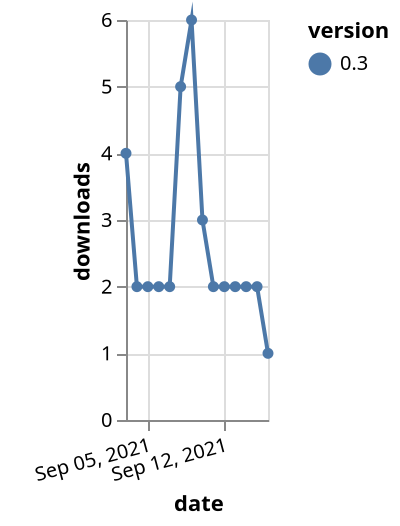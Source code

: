 {"$schema": "https://vega.github.io/schema/vega-lite/v5.json", "description": "A simple bar chart with embedded data.", "data": {"values": [{"date": "2021-09-03", "total": 3338, "delta": 4, "version": "0.3"}, {"date": "2021-09-04", "total": 3340, "delta": 2, "version": "0.3"}, {"date": "2021-09-05", "total": 3342, "delta": 2, "version": "0.3"}, {"date": "2021-09-06", "total": 3344, "delta": 2, "version": "0.3"}, {"date": "2021-09-07", "total": 3346, "delta": 2, "version": "0.3"}, {"date": "2021-09-08", "total": 3351, "delta": 5, "version": "0.3"}, {"date": "2021-09-09", "total": 3357, "delta": 6, "version": "0.3"}, {"date": "2021-09-10", "total": 3360, "delta": 3, "version": "0.3"}, {"date": "2021-09-11", "total": 3362, "delta": 2, "version": "0.3"}, {"date": "2021-09-12", "total": 3364, "delta": 2, "version": "0.3"}, {"date": "2021-09-13", "total": 3366, "delta": 2, "version": "0.3"}, {"date": "2021-09-14", "total": 3368, "delta": 2, "version": "0.3"}, {"date": "2021-09-15", "total": 3370, "delta": 2, "version": "0.3"}, {"date": "2021-09-16", "total": 3371, "delta": 1, "version": "0.3"}]}, "width": "container", "mark": {"type": "line", "point": {"filled": true}}, "encoding": {"x": {"field": "date", "type": "temporal", "timeUnit": "yearmonthdate", "title": "date", "axis": {"labelAngle": -15}}, "y": {"field": "delta", "type": "quantitative", "title": "downloads"}, "color": {"field": "version", "type": "nominal"}, "tooltip": {"field": "delta"}}}
